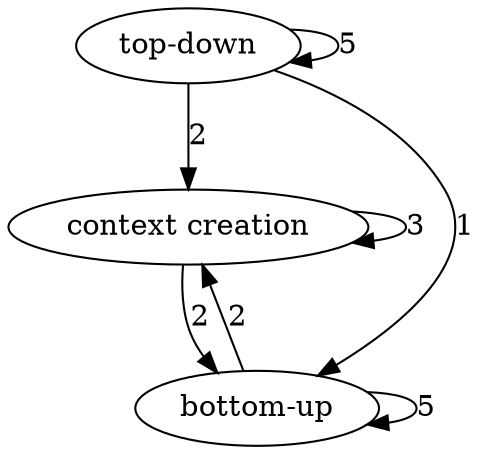 digraph  {
"top-down";
"context creation";
"bottom-up";
"top-down" -> "top-down"  [weight=5, label=5];
"top-down" -> "context creation"  [weight=2, label=2];
"top-down" -> "bottom-up"  [weight=1, label=1];
"context creation" -> "context creation"  [weight=3, label=3];
"context creation" -> "bottom-up"  [weight=2, label=2];
"bottom-up" -> "context creation"  [weight=2, label=2];
"bottom-up" -> "bottom-up"  [weight=5, label=5];
}
